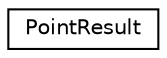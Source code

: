 digraph "Graphical Class Hierarchy"
{
 // LATEX_PDF_SIZE
  edge [fontname="Helvetica",fontsize="10",labelfontname="Helvetica",labelfontsize="10"];
  node [fontname="Helvetica",fontsize="10",shape=record];
  rankdir="LR";
  Node0 [label="PointResult",height=0.2,width=0.4,color="black", fillcolor="white", style="filled",URL="$structPointResult.html",tooltip=" "];
}
